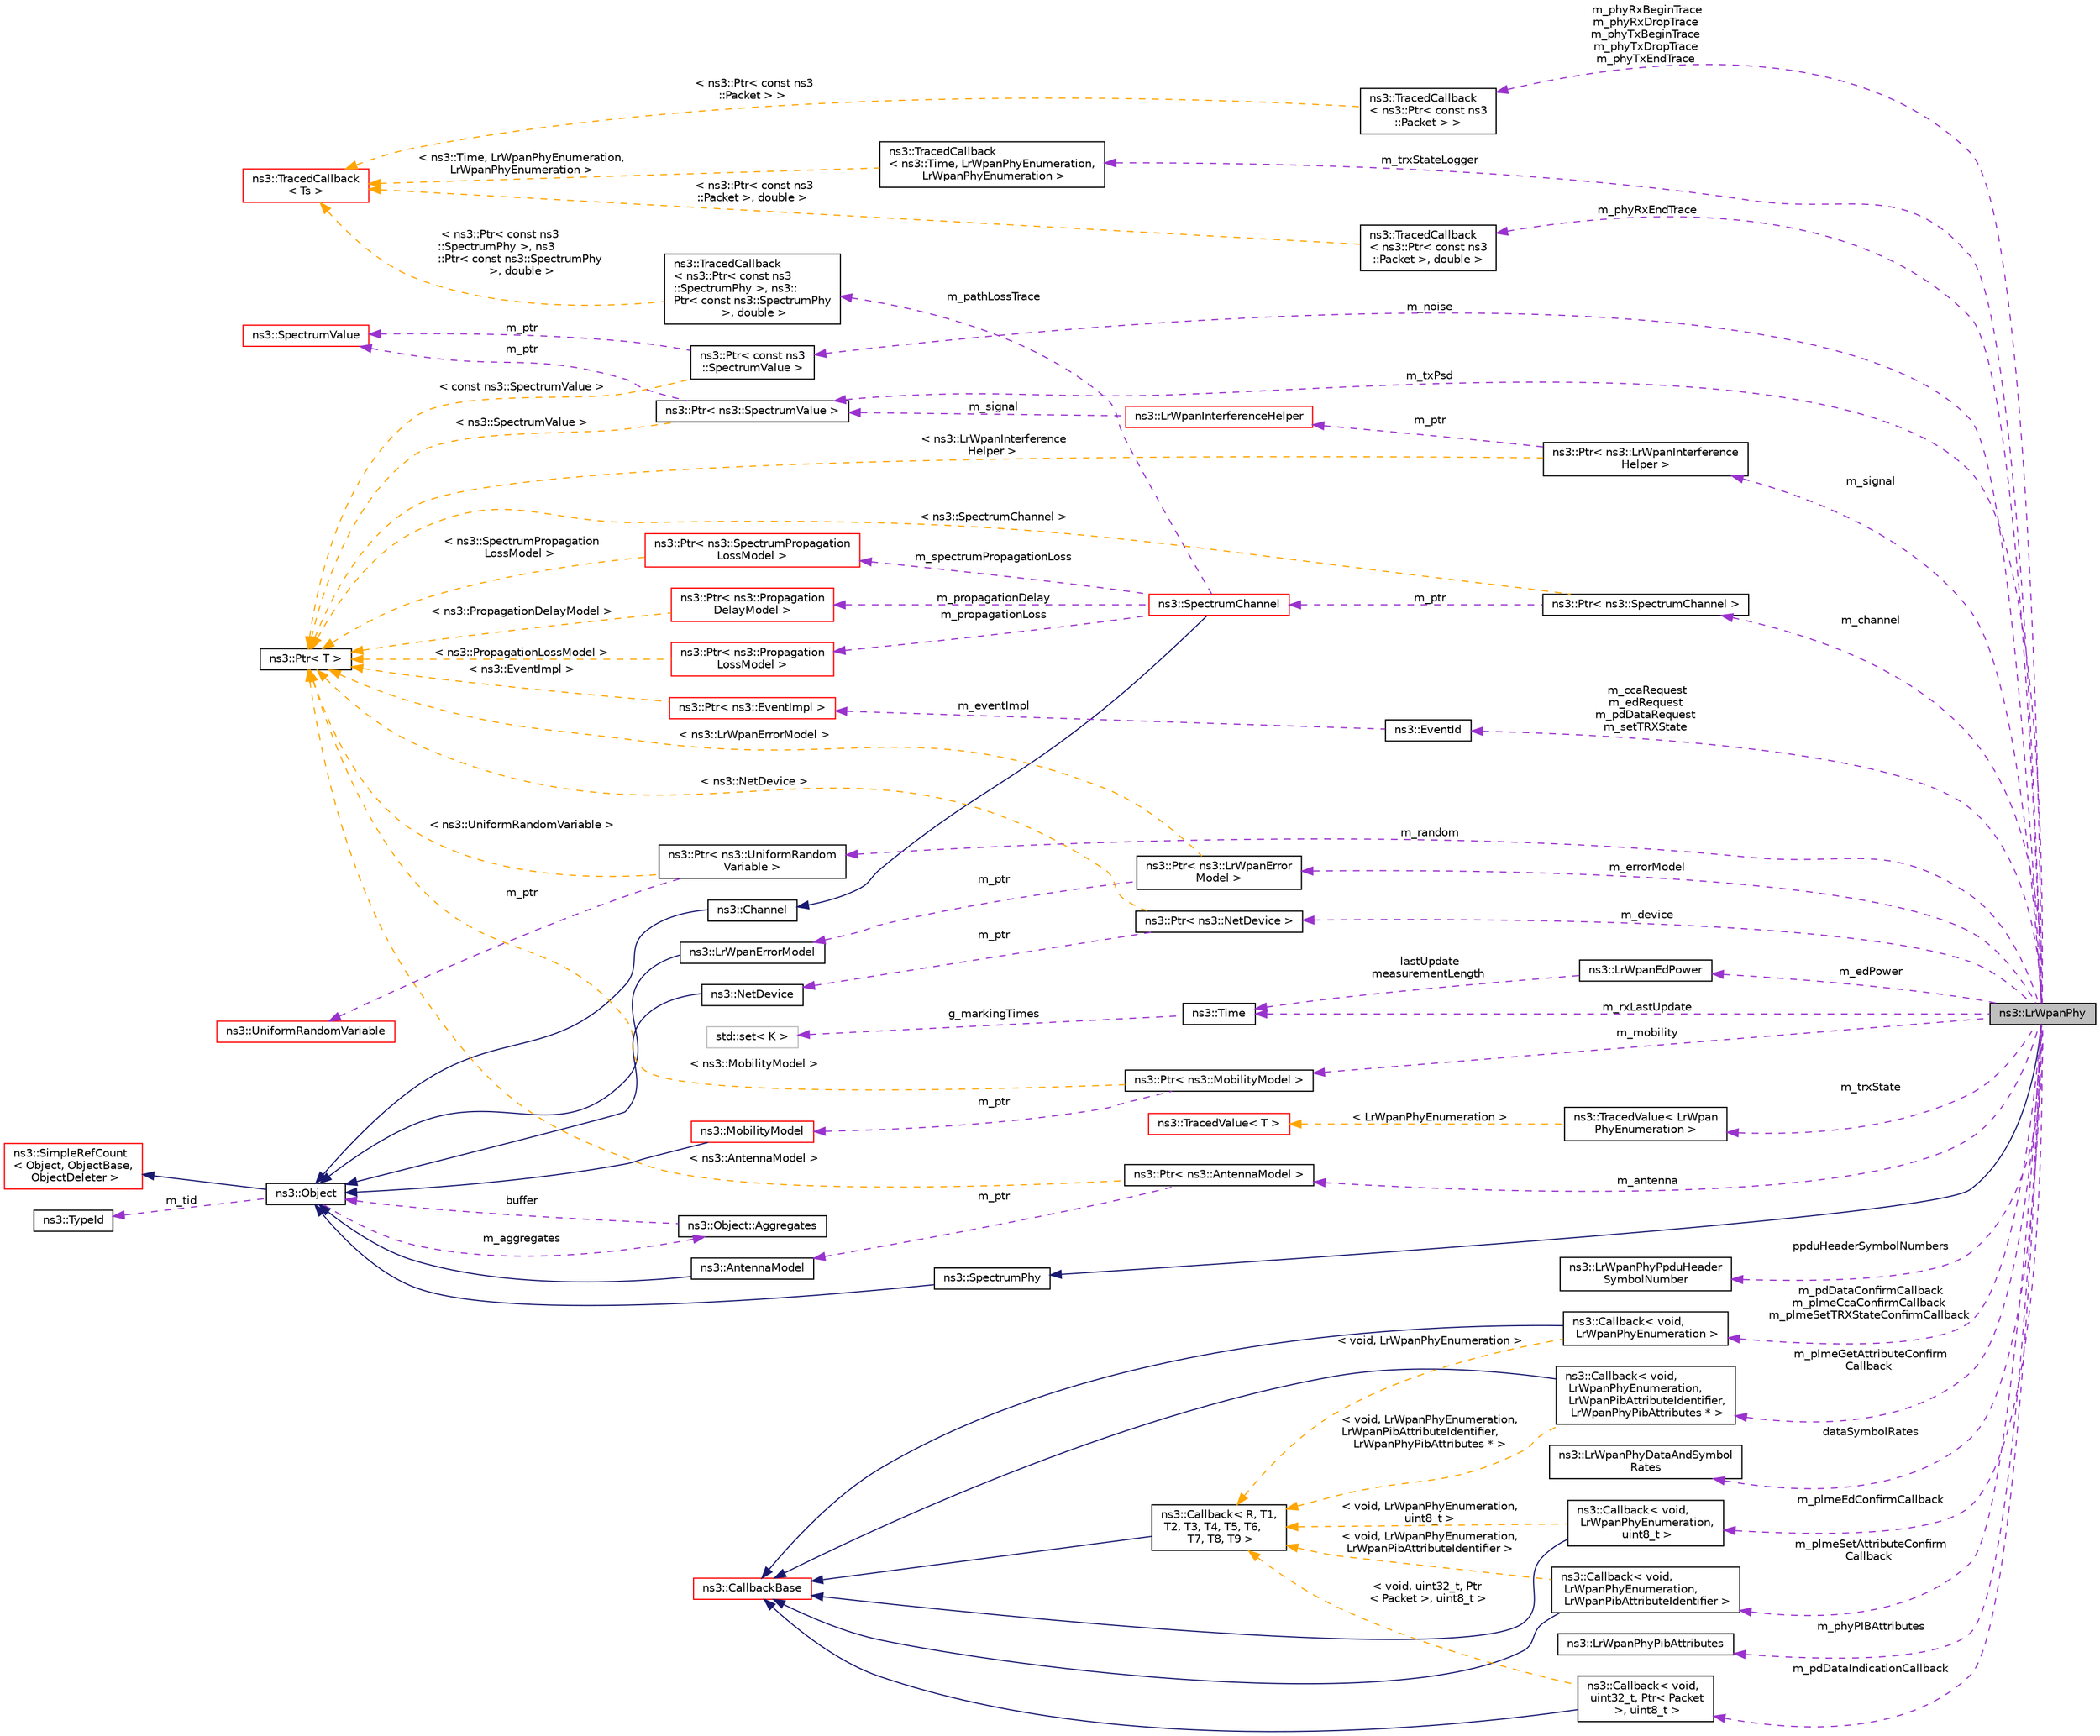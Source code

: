 digraph "ns3::LrWpanPhy"
{
 // LATEX_PDF_SIZE
  edge [fontname="Helvetica",fontsize="10",labelfontname="Helvetica",labelfontsize="10"];
  node [fontname="Helvetica",fontsize="10",shape=record];
  rankdir="LR";
  Node1 [label="ns3::LrWpanPhy",height=0.2,width=0.4,color="black", fillcolor="grey75", style="filled", fontcolor="black",tooltip="Make LrWpanPhy a SpectrumPhy so we can enable the eventual modeling of device interference."];
  Node2 -> Node1 [dir="back",color="midnightblue",fontsize="10",style="solid",fontname="Helvetica"];
  Node2 [label="ns3::SpectrumPhy",height=0.2,width=0.4,color="black", fillcolor="white", style="filled",URL="$classns3_1_1_spectrum_phy.html",tooltip="Abstract base class for Spectrum-aware PHY layers."];
  Node3 -> Node2 [dir="back",color="midnightblue",fontsize="10",style="solid",fontname="Helvetica"];
  Node3 [label="ns3::Object",height=0.2,width=0.4,color="black", fillcolor="white", style="filled",URL="$classns3_1_1_object.html",tooltip="A base class which provides memory management and object aggregation."];
  Node4 -> Node3 [dir="back",color="midnightblue",fontsize="10",style="solid",fontname="Helvetica"];
  Node4 [label="ns3::SimpleRefCount\l\< Object, ObjectBase,\l ObjectDeleter \>",height=0.2,width=0.4,color="red", fillcolor="white", style="filled",URL="$classns3_1_1_simple_ref_count.html",tooltip=" "];
  Node8 -> Node3 [dir="back",color="darkorchid3",fontsize="10",style="dashed",label=" m_tid" ,fontname="Helvetica"];
  Node8 [label="ns3::TypeId",height=0.2,width=0.4,color="black", fillcolor="white", style="filled",URL="$classns3_1_1_type_id.html",tooltip="a unique identifier for an interface."];
  Node9 -> Node3 [dir="back",color="darkorchid3",fontsize="10",style="dashed",label=" m_aggregates" ,fontname="Helvetica"];
  Node9 [label="ns3::Object::Aggregates",height=0.2,width=0.4,color="black", fillcolor="white", style="filled",URL="$structns3_1_1_object_1_1_aggregates.html",tooltip="The list of Objects aggregated to this one."];
  Node3 -> Node9 [dir="back",color="darkorchid3",fontsize="10",style="dashed",label=" buffer" ,fontname="Helvetica"];
  Node10 -> Node1 [dir="back",color="darkorchid3",fontsize="10",style="dashed",label=" m_channel" ,fontname="Helvetica"];
  Node10 [label="ns3::Ptr\< ns3::SpectrumChannel \>",height=0.2,width=0.4,color="black", fillcolor="white", style="filled",URL="$classns3_1_1_ptr.html",tooltip=" "];
  Node11 -> Node10 [dir="back",color="darkorchid3",fontsize="10",style="dashed",label=" m_ptr" ,fontname="Helvetica"];
  Node11 [label="ns3::SpectrumChannel",height=0.2,width=0.4,color="red", fillcolor="white", style="filled",URL="$classns3_1_1_spectrum_channel.html",tooltip="Defines the interface for spectrum-aware channel implementations."];
  Node12 -> Node11 [dir="back",color="midnightblue",fontsize="10",style="solid",fontname="Helvetica"];
  Node12 [label="ns3::Channel",height=0.2,width=0.4,color="black", fillcolor="white", style="filled",URL="$classns3_1_1_channel.html",tooltip="Abstract Channel Base Class."];
  Node3 -> Node12 [dir="back",color="midnightblue",fontsize="10",style="solid",fontname="Helvetica"];
  Node13 -> Node11 [dir="back",color="darkorchid3",fontsize="10",style="dashed",label=" m_spectrumPropagationLoss" ,fontname="Helvetica"];
  Node13 [label="ns3::Ptr\< ns3::SpectrumPropagation\lLossModel \>",height=0.2,width=0.4,color="red", fillcolor="white", style="filled",URL="$classns3_1_1_ptr.html",tooltip=" "];
  Node15 -> Node13 [dir="back",color="orange",fontsize="10",style="dashed",label=" \< ns3::SpectrumPropagation\lLossModel \>" ,fontname="Helvetica"];
  Node15 [label="ns3::Ptr\< T \>",height=0.2,width=0.4,color="black", fillcolor="white", style="filled",URL="$classns3_1_1_ptr.html",tooltip="Smart pointer class similar to boost::intrusive_ptr."];
  Node16 -> Node11 [dir="back",color="darkorchid3",fontsize="10",style="dashed",label=" m_pathLossTrace" ,fontname="Helvetica"];
  Node16 [label="ns3::TracedCallback\l\< ns3::Ptr\< const ns3\l::SpectrumPhy \>, ns3::\lPtr\< const ns3::SpectrumPhy\l \>, double \>",height=0.2,width=0.4,color="black", fillcolor="white", style="filled",URL="$classns3_1_1_traced_callback.html",tooltip=" "];
  Node17 -> Node16 [dir="back",color="orange",fontsize="10",style="dashed",label=" \< ns3::Ptr\< const ns3\l::SpectrumPhy \>, ns3\l::Ptr\< const ns3::SpectrumPhy\l \>, double \>" ,fontname="Helvetica"];
  Node17 [label="ns3::TracedCallback\l\< Ts \>",height=0.2,width=0.4,color="red", fillcolor="white", style="filled",URL="$classns3_1_1_traced_callback.html",tooltip="Forward calls to a chain of Callback."];
  Node27 -> Node11 [dir="back",color="darkorchid3",fontsize="10",style="dashed",label=" m_propagationDelay" ,fontname="Helvetica"];
  Node27 [label="ns3::Ptr\< ns3::Propagation\lDelayModel \>",height=0.2,width=0.4,color="red", fillcolor="white", style="filled",URL="$classns3_1_1_ptr.html",tooltip=" "];
  Node15 -> Node27 [dir="back",color="orange",fontsize="10",style="dashed",label=" \< ns3::PropagationDelayModel \>" ,fontname="Helvetica"];
  Node29 -> Node11 [dir="back",color="darkorchid3",fontsize="10",style="dashed",label=" m_propagationLoss" ,fontname="Helvetica"];
  Node29 [label="ns3::Ptr\< ns3::Propagation\lLossModel \>",height=0.2,width=0.4,color="red", fillcolor="white", style="filled",URL="$classns3_1_1_ptr.html",tooltip=" "];
  Node15 -> Node29 [dir="back",color="orange",fontsize="10",style="dashed",label=" \< ns3::PropagationLossModel \>" ,fontname="Helvetica"];
  Node15 -> Node10 [dir="back",color="orange",fontsize="10",style="dashed",label=" \< ns3::SpectrumChannel \>" ,fontname="Helvetica"];
  Node33 -> Node1 [dir="back",color="darkorchid3",fontsize="10",style="dashed",label=" m_mobility" ,fontname="Helvetica"];
  Node33 [label="ns3::Ptr\< ns3::MobilityModel \>",height=0.2,width=0.4,color="black", fillcolor="white", style="filled",URL="$classns3_1_1_ptr.html",tooltip=" "];
  Node34 -> Node33 [dir="back",color="darkorchid3",fontsize="10",style="dashed",label=" m_ptr" ,fontname="Helvetica"];
  Node34 [label="ns3::MobilityModel",height=0.2,width=0.4,color="red", fillcolor="white", style="filled",URL="$classns3_1_1_mobility_model.html",tooltip="Keep track of the current position and velocity of an object."];
  Node3 -> Node34 [dir="back",color="midnightblue",fontsize="10",style="solid",fontname="Helvetica"];
  Node15 -> Node33 [dir="back",color="orange",fontsize="10",style="dashed",label=" \< ns3::MobilityModel \>" ,fontname="Helvetica"];
  Node36 -> Node1 [dir="back",color="darkorchid3",fontsize="10",style="dashed",label=" m_phyRxBeginTrace\nm_phyRxDropTrace\nm_phyTxBeginTrace\nm_phyTxDropTrace\nm_phyTxEndTrace" ,fontname="Helvetica"];
  Node36 [label="ns3::TracedCallback\l\< ns3::Ptr\< const ns3\l::Packet \> \>",height=0.2,width=0.4,color="black", fillcolor="white", style="filled",URL="$classns3_1_1_traced_callback.html",tooltip=" "];
  Node17 -> Node36 [dir="back",color="orange",fontsize="10",style="dashed",label=" \< ns3::Ptr\< const ns3\l::Packet \> \>" ,fontname="Helvetica"];
  Node37 -> Node1 [dir="back",color="darkorchid3",fontsize="10",style="dashed",label=" m_antenna" ,fontname="Helvetica"];
  Node37 [label="ns3::Ptr\< ns3::AntennaModel \>",height=0.2,width=0.4,color="black", fillcolor="white", style="filled",URL="$classns3_1_1_ptr.html",tooltip=" "];
  Node38 -> Node37 [dir="back",color="darkorchid3",fontsize="10",style="dashed",label=" m_ptr" ,fontname="Helvetica"];
  Node38 [label="ns3::AntennaModel",height=0.2,width=0.4,color="black", fillcolor="white", style="filled",URL="$classns3_1_1_antenna_model.html",tooltip="interface for antenna radiation pattern models"];
  Node3 -> Node38 [dir="back",color="midnightblue",fontsize="10",style="solid",fontname="Helvetica"];
  Node15 -> Node37 [dir="back",color="orange",fontsize="10",style="dashed",label=" \< ns3::AntennaModel \>" ,fontname="Helvetica"];
  Node39 -> Node1 [dir="back",color="darkorchid3",fontsize="10",style="dashed",label=" m_trxStateLogger" ,fontname="Helvetica"];
  Node39 [label="ns3::TracedCallback\l\< ns3::Time, LrWpanPhyEnumeration,\l LrWpanPhyEnumeration \>",height=0.2,width=0.4,color="black", fillcolor="white", style="filled",URL="$classns3_1_1_traced_callback.html",tooltip=" "];
  Node17 -> Node39 [dir="back",color="orange",fontsize="10",style="dashed",label=" \< ns3::Time, LrWpanPhyEnumeration,\l LrWpanPhyEnumeration \>" ,fontname="Helvetica"];
  Node40 -> Node1 [dir="back",color="darkorchid3",fontsize="10",style="dashed",label=" m_edPower" ,fontname="Helvetica"];
  Node40 [label="ns3::LrWpanEdPower",height=0.2,width=0.4,color="black", fillcolor="white", style="filled",URL="$structns3_1_1_lr_wpan_ed_power.html",tooltip="Helper structure to manage the power measurement during ED."];
  Node41 -> Node40 [dir="back",color="darkorchid3",fontsize="10",style="dashed",label=" lastUpdate\nmeasurementLength" ,fontname="Helvetica"];
  Node41 [label="ns3::Time",height=0.2,width=0.4,color="black", fillcolor="white", style="filled",URL="$classns3_1_1_time.html",tooltip="Simulation virtual time values and global simulation resolution."];
  Node42 -> Node41 [dir="back",color="darkorchid3",fontsize="10",style="dashed",label=" g_markingTimes" ,fontname="Helvetica"];
  Node42 [label="std::set\< K \>",height=0.2,width=0.4,color="grey75", fillcolor="white", style="filled",tooltip=" "];
  Node44 -> Node1 [dir="back",color="darkorchid3",fontsize="10",style="dashed",label=" m_pdDataConfirmCallback\nm_plmeCcaConfirmCallback\nm_plmeSetTRXStateConfirmCallback" ,fontname="Helvetica"];
  Node44 [label="ns3::Callback\< void,\l LrWpanPhyEnumeration \>",height=0.2,width=0.4,color="black", fillcolor="white", style="filled",URL="$classns3_1_1_callback.html",tooltip=" "];
  Node20 -> Node44 [dir="back",color="midnightblue",fontsize="10",style="solid",fontname="Helvetica"];
  Node20 [label="ns3::CallbackBase",height=0.2,width=0.4,color="red", fillcolor="white", style="filled",URL="$classns3_1_1_callback_base.html",tooltip="Base class for Callback class."];
  Node24 -> Node44 [dir="back",color="orange",fontsize="10",style="dashed",label=" \< void, LrWpanPhyEnumeration \>" ,fontname="Helvetica"];
  Node24 [label="ns3::Callback\< R, T1,\l T2, T3, T4, T5, T6,\l T7, T8, T9 \>",height=0.2,width=0.4,color="black", fillcolor="white", style="filled",URL="$classns3_1_1_callback.html",tooltip="Callback template class."];
  Node20 -> Node24 [dir="back",color="midnightblue",fontsize="10",style="solid",fontname="Helvetica"];
  Node45 -> Node1 [dir="back",color="darkorchid3",fontsize="10",style="dashed",label=" m_errorModel" ,fontname="Helvetica"];
  Node45 [label="ns3::Ptr\< ns3::LrWpanError\lModel \>",height=0.2,width=0.4,color="black", fillcolor="white", style="filled",URL="$classns3_1_1_ptr.html",tooltip=" "];
  Node46 -> Node45 [dir="back",color="darkorchid3",fontsize="10",style="dashed",label=" m_ptr" ,fontname="Helvetica"];
  Node46 [label="ns3::LrWpanErrorModel",height=0.2,width=0.4,color="black", fillcolor="white", style="filled",URL="$classns3_1_1_lr_wpan_error_model.html",tooltip="Model the error rate for IEEE 802.15.4 2.4 GHz AWGN channel for OQPSK the model description can be fo..."];
  Node3 -> Node46 [dir="back",color="midnightblue",fontsize="10",style="solid",fontname="Helvetica"];
  Node15 -> Node45 [dir="back",color="orange",fontsize="10",style="dashed",label=" \< ns3::LrWpanErrorModel \>" ,fontname="Helvetica"];
  Node47 -> Node1 [dir="back",color="darkorchid3",fontsize="10",style="dashed",label=" m_ccaRequest\nm_edRequest\nm_pdDataRequest\nm_setTRXState" ,fontname="Helvetica"];
  Node47 [label="ns3::EventId",height=0.2,width=0.4,color="black", fillcolor="white", style="filled",URL="$classns3_1_1_event_id.html",tooltip="An identifier for simulation events."];
  Node48 -> Node47 [dir="back",color="darkorchid3",fontsize="10",style="dashed",label=" m_eventImpl" ,fontname="Helvetica"];
  Node48 [label="ns3::Ptr\< ns3::EventImpl \>",height=0.2,width=0.4,color="red", fillcolor="white", style="filled",URL="$classns3_1_1_ptr.html",tooltip=" "];
  Node15 -> Node48 [dir="back",color="orange",fontsize="10",style="dashed",label=" \< ns3::EventImpl \>" ,fontname="Helvetica"];
  Node51 -> Node1 [dir="back",color="darkorchid3",fontsize="10",style="dashed",label=" m_device" ,fontname="Helvetica"];
  Node51 [label="ns3::Ptr\< ns3::NetDevice \>",height=0.2,width=0.4,color="black", fillcolor="white", style="filled",URL="$classns3_1_1_ptr.html",tooltip=" "];
  Node52 -> Node51 [dir="back",color="darkorchid3",fontsize="10",style="dashed",label=" m_ptr" ,fontname="Helvetica"];
  Node52 [label="ns3::NetDevice",height=0.2,width=0.4,color="black", fillcolor="white", style="filled",URL="$classns3_1_1_net_device.html",tooltip="Network layer to device interface."];
  Node3 -> Node52 [dir="back",color="midnightblue",fontsize="10",style="solid",fontname="Helvetica"];
  Node15 -> Node51 [dir="back",color="orange",fontsize="10",style="dashed",label=" \< ns3::NetDevice \>" ,fontname="Helvetica"];
  Node41 -> Node1 [dir="back",color="darkorchid3",fontsize="10",style="dashed",label=" m_rxLastUpdate" ,fontname="Helvetica"];
  Node53 -> Node1 [dir="back",color="darkorchid3",fontsize="10",style="dashed",label=" m_plmeSetAttributeConfirm\lCallback" ,fontname="Helvetica"];
  Node53 [label="ns3::Callback\< void,\l LrWpanPhyEnumeration,\l LrWpanPibAttributeIdentifier \>",height=0.2,width=0.4,color="black", fillcolor="white", style="filled",URL="$classns3_1_1_callback.html",tooltip=" "];
  Node20 -> Node53 [dir="back",color="midnightblue",fontsize="10",style="solid",fontname="Helvetica"];
  Node24 -> Node53 [dir="back",color="orange",fontsize="10",style="dashed",label=" \< void, LrWpanPhyEnumeration,\l LrWpanPibAttributeIdentifier \>" ,fontname="Helvetica"];
  Node54 -> Node1 [dir="back",color="darkorchid3",fontsize="10",style="dashed",label=" m_noise" ,fontname="Helvetica"];
  Node54 [label="ns3::Ptr\< const ns3\l::SpectrumValue \>",height=0.2,width=0.4,color="black", fillcolor="white", style="filled",URL="$classns3_1_1_ptr.html",tooltip=" "];
  Node55 -> Node54 [dir="back",color="darkorchid3",fontsize="10",style="dashed",label=" m_ptr" ,fontname="Helvetica"];
  Node55 [label="ns3::SpectrumValue",height=0.2,width=0.4,color="red", fillcolor="white", style="filled",URL="$classns3_1_1_spectrum_value.html",tooltip="Set of values corresponding to a given SpectrumModel."];
  Node15 -> Node54 [dir="back",color="orange",fontsize="10",style="dashed",label=" \< const ns3::SpectrumValue \>" ,fontname="Helvetica"];
  Node64 -> Node1 [dir="back",color="darkorchid3",fontsize="10",style="dashed",label=" m_plmeGetAttributeConfirm\lCallback" ,fontname="Helvetica"];
  Node64 [label="ns3::Callback\< void,\l LrWpanPhyEnumeration,\l LrWpanPibAttributeIdentifier,\l LrWpanPhyPibAttributes * \>",height=0.2,width=0.4,color="black", fillcolor="white", style="filled",URL="$classns3_1_1_callback.html",tooltip=" "];
  Node20 -> Node64 [dir="back",color="midnightblue",fontsize="10",style="solid",fontname="Helvetica"];
  Node24 -> Node64 [dir="back",color="orange",fontsize="10",style="dashed",label=" \< void, LrWpanPhyEnumeration,\l LrWpanPibAttributeIdentifier,\l LrWpanPhyPibAttributes * \>" ,fontname="Helvetica"];
  Node65 -> Node1 [dir="back",color="darkorchid3",fontsize="10",style="dashed",label=" m_trxState" ,fontname="Helvetica"];
  Node65 [label="ns3::TracedValue\< LrWpan\lPhyEnumeration \>",height=0.2,width=0.4,color="black", fillcolor="white", style="filled",URL="$classns3_1_1_traced_value.html",tooltip=" "];
  Node66 -> Node65 [dir="back",color="orange",fontsize="10",style="dashed",label=" \< LrWpanPhyEnumeration \>" ,fontname="Helvetica"];
  Node66 [label="ns3::TracedValue\< T \>",height=0.2,width=0.4,color="red", fillcolor="white", style="filled",URL="$classns3_1_1_traced_value.html",tooltip="Trace classes with value semantics."];
  Node68 -> Node1 [dir="back",color="darkorchid3",fontsize="10",style="dashed",label=" m_txPsd" ,fontname="Helvetica"];
  Node68 [label="ns3::Ptr\< ns3::SpectrumValue \>",height=0.2,width=0.4,color="black", fillcolor="white", style="filled",URL="$classns3_1_1_ptr.html",tooltip=" "];
  Node55 -> Node68 [dir="back",color="darkorchid3",fontsize="10",style="dashed",label=" m_ptr" ,fontname="Helvetica"];
  Node15 -> Node68 [dir="back",color="orange",fontsize="10",style="dashed",label=" \< ns3::SpectrumValue \>" ,fontname="Helvetica"];
  Node69 -> Node1 [dir="back",color="darkorchid3",fontsize="10",style="dashed",label=" ppduHeaderSymbolNumbers" ,fontname="Helvetica"];
  Node69 [label="ns3::LrWpanPhyPpduHeader\lSymbolNumber",height=0.2,width=0.4,color="black", fillcolor="white", style="filled",URL="$structns3_1_1_lr_wpan_phy_ppdu_header_symbol_number.html",tooltip="This data structure provides number of symbols for the PPDU headers: SHR and PHR See IEEE802...."];
  Node70 -> Node1 [dir="back",color="darkorchid3",fontsize="10",style="dashed",label=" m_plmeEdConfirmCallback" ,fontname="Helvetica"];
  Node70 [label="ns3::Callback\< void,\l LrWpanPhyEnumeration,\l uint8_t \>",height=0.2,width=0.4,color="black", fillcolor="white", style="filled",URL="$classns3_1_1_callback.html",tooltip=" "];
  Node20 -> Node70 [dir="back",color="midnightblue",fontsize="10",style="solid",fontname="Helvetica"];
  Node24 -> Node70 [dir="back",color="orange",fontsize="10",style="dashed",label=" \< void, LrWpanPhyEnumeration,\l uint8_t \>" ,fontname="Helvetica"];
  Node71 -> Node1 [dir="back",color="darkorchid3",fontsize="10",style="dashed",label=" m_phyRxEndTrace" ,fontname="Helvetica"];
  Node71 [label="ns3::TracedCallback\l\< ns3::Ptr\< const ns3\l::Packet \>, double \>",height=0.2,width=0.4,color="black", fillcolor="white", style="filled",URL="$classns3_1_1_traced_callback.html",tooltip=" "];
  Node17 -> Node71 [dir="back",color="orange",fontsize="10",style="dashed",label=" \< ns3::Ptr\< const ns3\l::Packet \>, double \>" ,fontname="Helvetica"];
  Node72 -> Node1 [dir="back",color="darkorchid3",fontsize="10",style="dashed",label=" dataSymbolRates" ,fontname="Helvetica"];
  Node72 [label="ns3::LrWpanPhyDataAndSymbol\lRates",height=0.2,width=0.4,color="black", fillcolor="white", style="filled",URL="$structns3_1_1_lr_wpan_phy_data_and_symbol_rates.html",tooltip="This data structure provides the Bit rate and Symbol rate for a given channel See IEEE802...."];
  Node73 -> Node1 [dir="back",color="darkorchid3",fontsize="10",style="dashed",label=" m_random" ,fontname="Helvetica"];
  Node73 [label="ns3::Ptr\< ns3::UniformRandom\lVariable \>",height=0.2,width=0.4,color="black", fillcolor="white", style="filled",URL="$classns3_1_1_ptr.html",tooltip=" "];
  Node74 -> Node73 [dir="back",color="darkorchid3",fontsize="10",style="dashed",label=" m_ptr" ,fontname="Helvetica"];
  Node74 [label="ns3::UniformRandomVariable",height=0.2,width=0.4,color="red", fillcolor="white", style="filled",URL="$classns3_1_1_uniform_random_variable.html",tooltip="The uniform distribution Random Number Generator (RNG)."];
  Node15 -> Node73 [dir="back",color="orange",fontsize="10",style="dashed",label=" \< ns3::UniformRandomVariable \>" ,fontname="Helvetica"];
  Node77 -> Node1 [dir="back",color="darkorchid3",fontsize="10",style="dashed",label=" m_pdDataIndicationCallback" ,fontname="Helvetica"];
  Node77 [label="ns3::Callback\< void,\l uint32_t, Ptr\< Packet\l \>, uint8_t \>",height=0.2,width=0.4,color="black", fillcolor="white", style="filled",URL="$classns3_1_1_callback.html",tooltip=" "];
  Node20 -> Node77 [dir="back",color="midnightblue",fontsize="10",style="solid",fontname="Helvetica"];
  Node24 -> Node77 [dir="back",color="orange",fontsize="10",style="dashed",label=" \< void, uint32_t, Ptr\l\< Packet \>, uint8_t \>" ,fontname="Helvetica"];
  Node78 -> Node1 [dir="back",color="darkorchid3",fontsize="10",style="dashed",label=" m_phyPIBAttributes" ,fontname="Helvetica"];
  Node78 [label="ns3::LrWpanPhyPibAttributes",height=0.2,width=0.4,color="black", fillcolor="white", style="filled",URL="$structns3_1_1_lr_wpan_phy_pib_attributes.html",tooltip="IEEE802.15.4-2006 PHY PIB Attributes Table 23 in section 6.4.2."];
  Node79 -> Node1 [dir="back",color="darkorchid3",fontsize="10",style="dashed",label=" m_signal" ,fontname="Helvetica"];
  Node79 [label="ns3::Ptr\< ns3::LrWpanInterference\lHelper \>",height=0.2,width=0.4,color="black", fillcolor="white", style="filled",URL="$classns3_1_1_ptr.html",tooltip=" "];
  Node80 -> Node79 [dir="back",color="darkorchid3",fontsize="10",style="dashed",label=" m_ptr" ,fontname="Helvetica"];
  Node80 [label="ns3::LrWpanInterferenceHelper",height=0.2,width=0.4,color="red", fillcolor="white", style="filled",URL="$classns3_1_1_lr_wpan_interference_helper.html",tooltip="This class provides helper functions for LrWpan interference handling."];
  Node68 -> Node80 [dir="back",color="darkorchid3",fontsize="10",style="dashed",label=" m_signal" ,fontname="Helvetica"];
  Node15 -> Node79 [dir="back",color="orange",fontsize="10",style="dashed",label=" \< ns3::LrWpanInterference\lHelper \>" ,fontname="Helvetica"];
}
